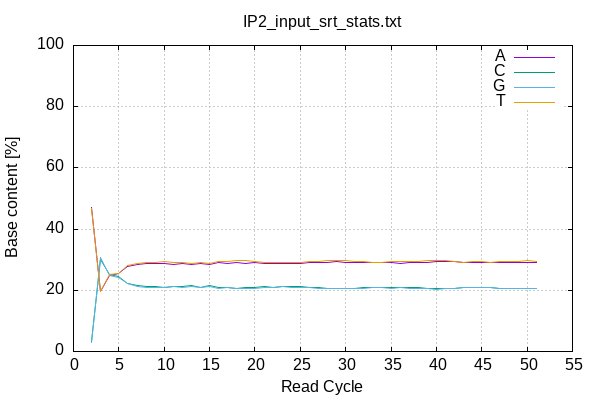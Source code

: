 
            set terminal png size 600,400 truecolor
            set output "IP2_input_srt_stats/acgt-cycles.png"
            set grid xtics ytics y2tics back lc rgb "#cccccc"
            set style line 1 linecolor rgb "green"
            set style line 2 linecolor rgb "red"
            set style line 3 linecolor rgb "black"
            set style line 4 linecolor rgb "blue"
            set style increment user
            set ylabel "Base content [%]"
            set xlabel "Read Cycle"
            set yrange [0:100]
            set title "IP2_input_srt_stats.txt" noenhanced
            plot '-' w l ti 'A', '-' w l ti 'C', '-' w l ti 'G', '-' w l ti 'T'
        2	46.93
3	19.71
4	24.78
5	25.56
6	27.72
7	28.45
8	28.62
9	28.77
10	28.86
11	28.59
12	28.68
13	28.48
14	28.88
15	28.55
16	29.05
17	28.88
18	29.02
19	28.91
20	29.00
21	28.64
22	28.87
23	28.68
24	28.84
25	28.76
26	29.02
27	29.06
28	29.21
29	29.25
30	29.24
31	29.16
32	29.10
33	28.96
34	28.93
35	28.98
36	28.88
37	29.05
38	29.17
39	29.21
40	29.36
41	29.27
42	29.25
43	28.99
44	29.13
45	28.99
46	29.14
47	29.11
48	29.08
49	29.21
50	29.21
51	29.21
end
2	3.17
3	29.96
4	25.20
5	24.47
6	22.19
7	21.41
8	21.23
9	21.11
10	20.96
11	21.20
12	21.13
13	21.51
14	21.02
15	21.41
16	20.87
17	20.93
18	20.73
19	20.77
20	20.79
21	21.32
22	21.05
23	21.21
24	21.11
25	21.18
26	20.94
27	20.76
28	20.64
29	20.63
30	20.61
31	20.74
32	20.81
33	20.98
34	20.95
35	20.81
36	20.89
37	20.77
38	20.78
39	20.69
40	20.62
41	20.62
42	20.65
43	20.95
44	20.82
45	20.87
46	20.83
47	20.75
48	20.75
49	20.70
50	20.71
51	20.62
end
2	3.09
3	30.64
4	24.96
5	24.32
6	22.13
7	21.29
8	21.04
9	20.95
10	20.78
11	21.13
12	20.98
13	21.34
14	21.03
15	21.33
16	20.74
17	20.82
18	20.64
19	20.71
20	20.69
21	21.04
22	20.86
23	21.14
24	20.98
25	20.98
26	20.77
27	20.70
28	20.44
29	20.49
30	20.45
31	20.63
32	20.64
33	20.88
34	20.90
35	20.73
36	20.84
37	20.70
38	20.54
39	20.45
40	20.39
41	20.53
42	20.55
43	20.86
44	20.80
45	20.85
46	20.82
47	20.71
48	20.69
49	20.55
50	20.49
51	20.65
end
2	46.81
3	19.69
4	25.07
5	25.64
6	27.95
7	28.85
8	29.11
9	29.18
10	29.40
11	29.08
12	29.21
13	28.67
14	29.07
15	28.71
16	29.35
17	29.37
18	29.61
19	29.62
20	29.52
21	29.01
22	29.22
23	28.96
24	29.07
25	29.08
26	29.28
27	29.49
28	29.72
29	29.63
30	29.71
31	29.47
32	29.45
33	29.18
34	29.22
35	29.48
36	29.39
37	29.49
38	29.51
39	29.66
40	29.63
41	29.58
42	29.54
43	29.20
44	29.25
45	29.30
46	29.21
47	29.44
48	29.48
49	29.54
50	29.58
51	29.52
end
